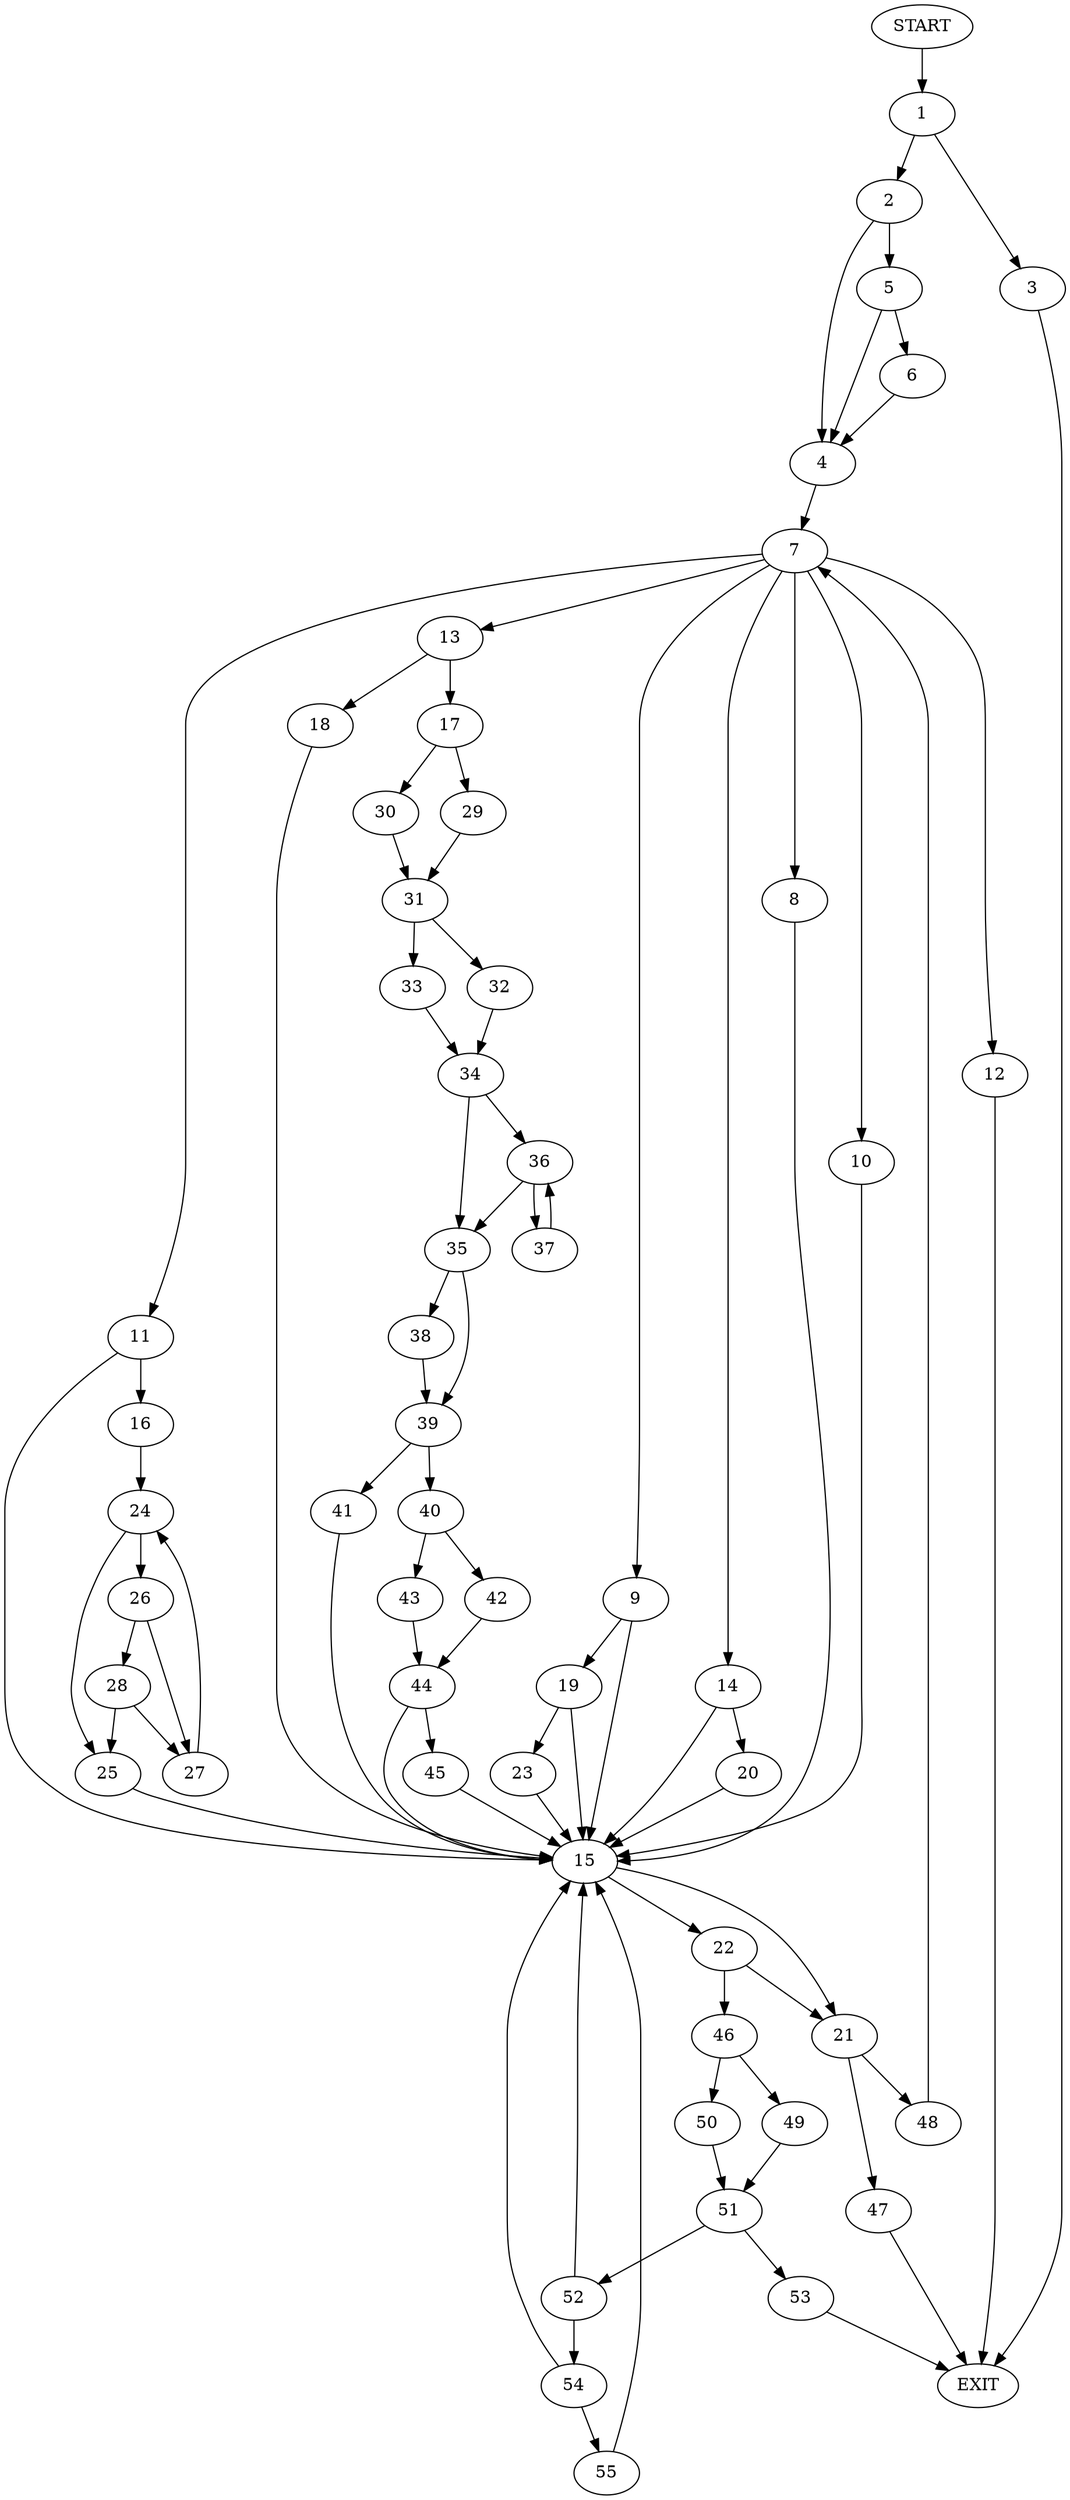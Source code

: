 digraph {
0 [label="START"]
56 [label="EXIT"]
0 -> 1
1 -> 2
1 -> 3
3 -> 56
2 -> 4
2 -> 5
5 -> 4
5 -> 6
4 -> 7
6 -> 4
7 -> 8
7 -> 9
7 -> 10
7 -> 11
7 -> 12
7 -> 13
7 -> 14
8 -> 15
10 -> 15
12 -> 56
11 -> 15
11 -> 16
13 -> 17
13 -> 18
9 -> 15
9 -> 19
14 -> 20
14 -> 15
15 -> 21
15 -> 22
19 -> 15
19 -> 23
23 -> 15
20 -> 15
16 -> 24
24 -> 25
24 -> 26
26 -> 27
26 -> 28
25 -> 15
28 -> 25
28 -> 27
27 -> 24
17 -> 29
17 -> 30
18 -> 15
30 -> 31
29 -> 31
31 -> 32
31 -> 33
33 -> 34
32 -> 34
34 -> 35
34 -> 36
36 -> 35
36 -> 37
35 -> 38
35 -> 39
37 -> 36
38 -> 39
39 -> 40
39 -> 41
40 -> 42
40 -> 43
41 -> 15
42 -> 44
43 -> 44
44 -> 15
44 -> 45
45 -> 15
22 -> 21
22 -> 46
21 -> 47
21 -> 48
46 -> 49
46 -> 50
49 -> 51
50 -> 51
51 -> 52
51 -> 53
52 -> 15
52 -> 54
53 -> 56
54 -> 15
54 -> 55
55 -> 15
48 -> 7
47 -> 56
}
